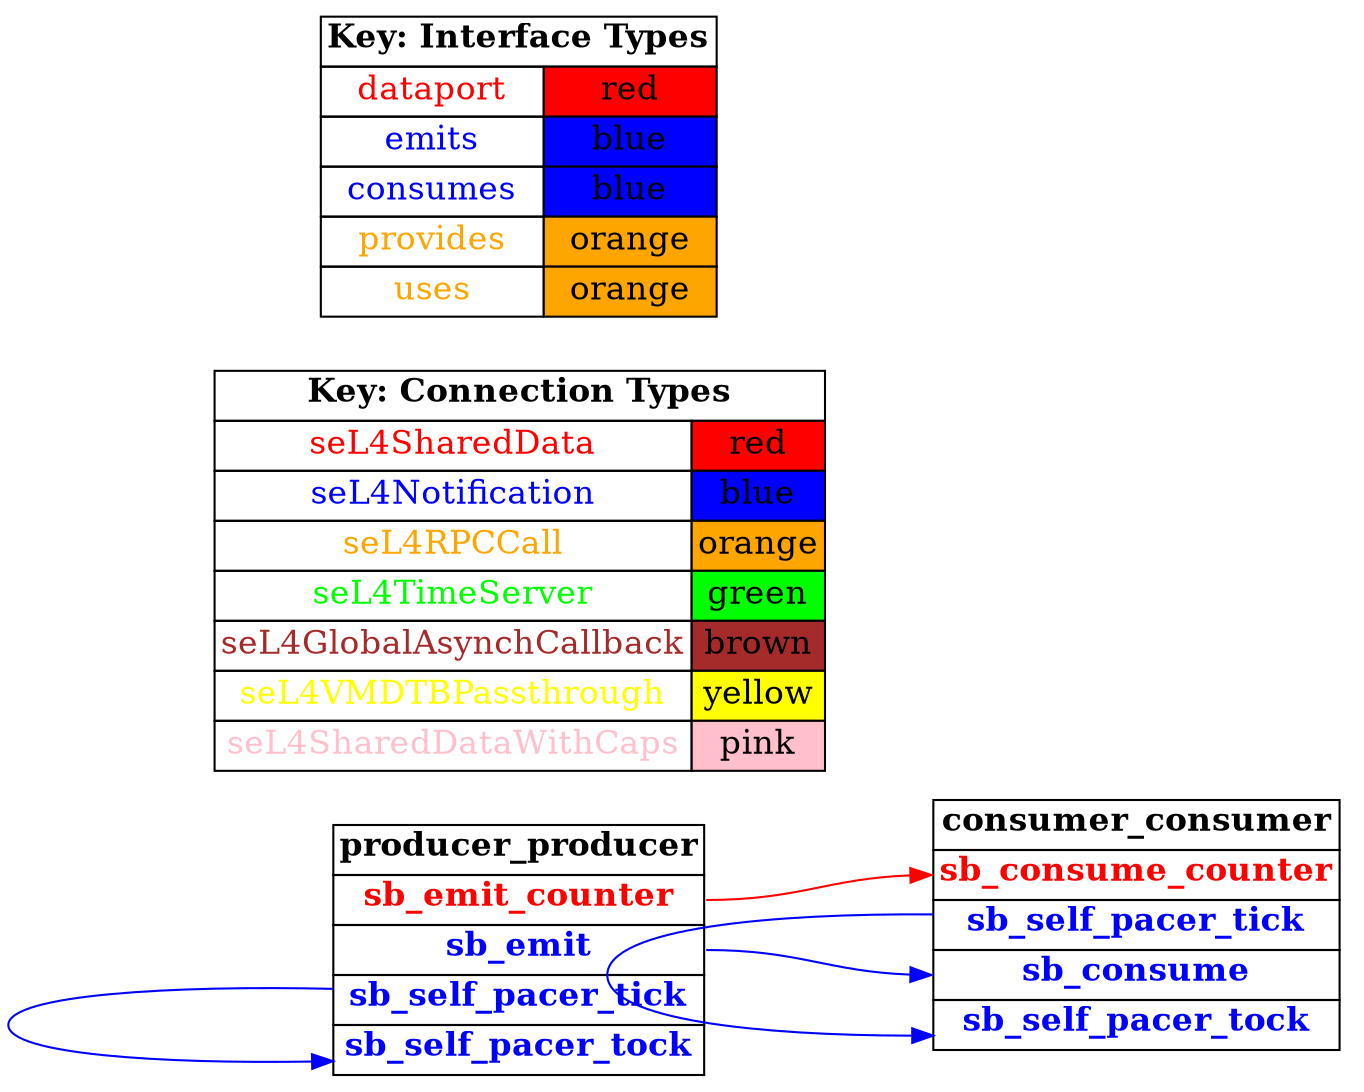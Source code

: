 digraph g {
graph [
  overlap = false,
  rankdir = "LR"
];
node [
  fontsize = "16",
  shape = "ellipse"
];
edge [
];

producer_producer [
  label=<
    <TABLE BORDER="0" CELLBORDER="1" CELLSPACING="0">
      <TR><TD><B>producer_producer</B></TD></TR>
      <TR><TD PORT="sb_emit_counter"><FONT COLOR="red"><B>sb_emit_counter</B></FONT></TD></TR>
      <TR><TD PORT="sb_emit"><FONT COLOR="blue"><B>sb_emit</B></FONT></TD></TR>
      <TR><TD PORT="sb_self_pacer_tick"><FONT COLOR="blue"><B>sb_self_pacer_tick</B></FONT></TD></TR>
      <TR><TD PORT="sb_self_pacer_tock"><FONT COLOR="blue"><B>sb_self_pacer_tock</B></FONT></TD></TR>"
    </TABLE>
  >
  shape=plaintext
];

consumer_consumer [
  label=<
    <TABLE BORDER="0" CELLBORDER="1" CELLSPACING="0">
      <TR><TD><B>consumer_consumer</B></TD></TR>
      <TR><TD PORT="sb_consume_counter"><FONT COLOR="red"><B>sb_consume_counter</B></FONT></TD></TR>
      <TR><TD PORT="sb_self_pacer_tick"><FONT COLOR="blue"><B>sb_self_pacer_tick</B></FONT></TD></TR>
      <TR><TD PORT="sb_consume"><FONT COLOR="blue"><B>sb_consume</B></FONT></TD></TR>
      <TR><TD PORT="sb_self_pacer_tock"><FONT COLOR="blue"><B>sb_self_pacer_tock</B></FONT></TD></TR>"
    </TABLE>
  >
  shape=plaintext
];

connectiontypekey [
  label=<
   <TABLE BORDER="0" CELLBORDER="1" CELLSPACING="0">
     <TR><TD COLSPAN="2"><B>Key: Connection Types</B></TD></TR>
     <TR><TD><FONT COLOR="red">seL4SharedData</FONT></TD><TD BGCOLOR="red">red</TD></TR>
     <TR><TD><FONT COLOR="blue">seL4Notification</FONT></TD><TD BGCOLOR="blue">blue</TD></TR>
     <TR><TD><FONT COLOR="orange">seL4RPCCall</FONT></TD><TD BGCOLOR="orange">orange</TD></TR>
     <TR><TD><FONT COLOR="green">seL4TimeServer</FONT></TD><TD BGCOLOR="green">green</TD></TR>
     <TR><TD><FONT COLOR="brown">seL4GlobalAsynchCallback</FONT></TD><TD BGCOLOR="brown">brown</TD></TR>
     <TR><TD><FONT COLOR="yellow">seL4VMDTBPassthrough</FONT></TD><TD BGCOLOR="yellow">yellow</TD></TR>
     <TR><TD><FONT COLOR="pink">seL4SharedDataWithCaps</FONT></TD><TD BGCOLOR="pink">pink</TD></TR>
   </TABLE>
  >
  shape=plaintext
];

interfacetypekey [
  label=<
   <TABLE BORDER="0" CELLBORDER="1" CELLSPACING="0">
     <TR><TD COLSPAN="2"><B>Key: Interface Types</B></TD></TR>
     <TR><TD><FONT COLOR="red">dataport</FONT></TD><TD BGCOLOR="red">red</TD></TR>
     <TR><TD><FONT COLOR="blue">emits</FONT></TD><TD BGCOLOR="blue">blue</TD></TR>
     <TR><TD><FONT COLOR="blue">consumes</FONT></TD><TD BGCOLOR="blue">blue</TD></TR>
     <TR><TD><FONT COLOR="orange">provides</FONT></TD><TD BGCOLOR="orange">orange</TD></TR>
     <TR><TD><FONT COLOR="orange">uses</FONT></TD><TD BGCOLOR="orange">orange</TD></TR>
   </TABLE>
  >
  shape=plaintext
];

"producer_producer":sb_emit -> "consumer_consumer":sb_consume [
  color="blue"
  //label = "seL4Notification"
  id = conn1

];

"producer_producer":sb_emit_counter -> "consumer_consumer":sb_consume_counter [
  color="red"
  //label = "seL4SharedData"
  id = conn2

];

"producer_producer":sb_self_pacer_tick -> "producer_producer":sb_self_pacer_tock [
  color="blue"
  //label = "seL4Notification"
  id = conn3

];

"consumer_consumer":sb_self_pacer_tick -> "consumer_consumer":sb_self_pacer_tock [
  color="blue"
  //label = "seL4Notification"
  id = conn4

];

}